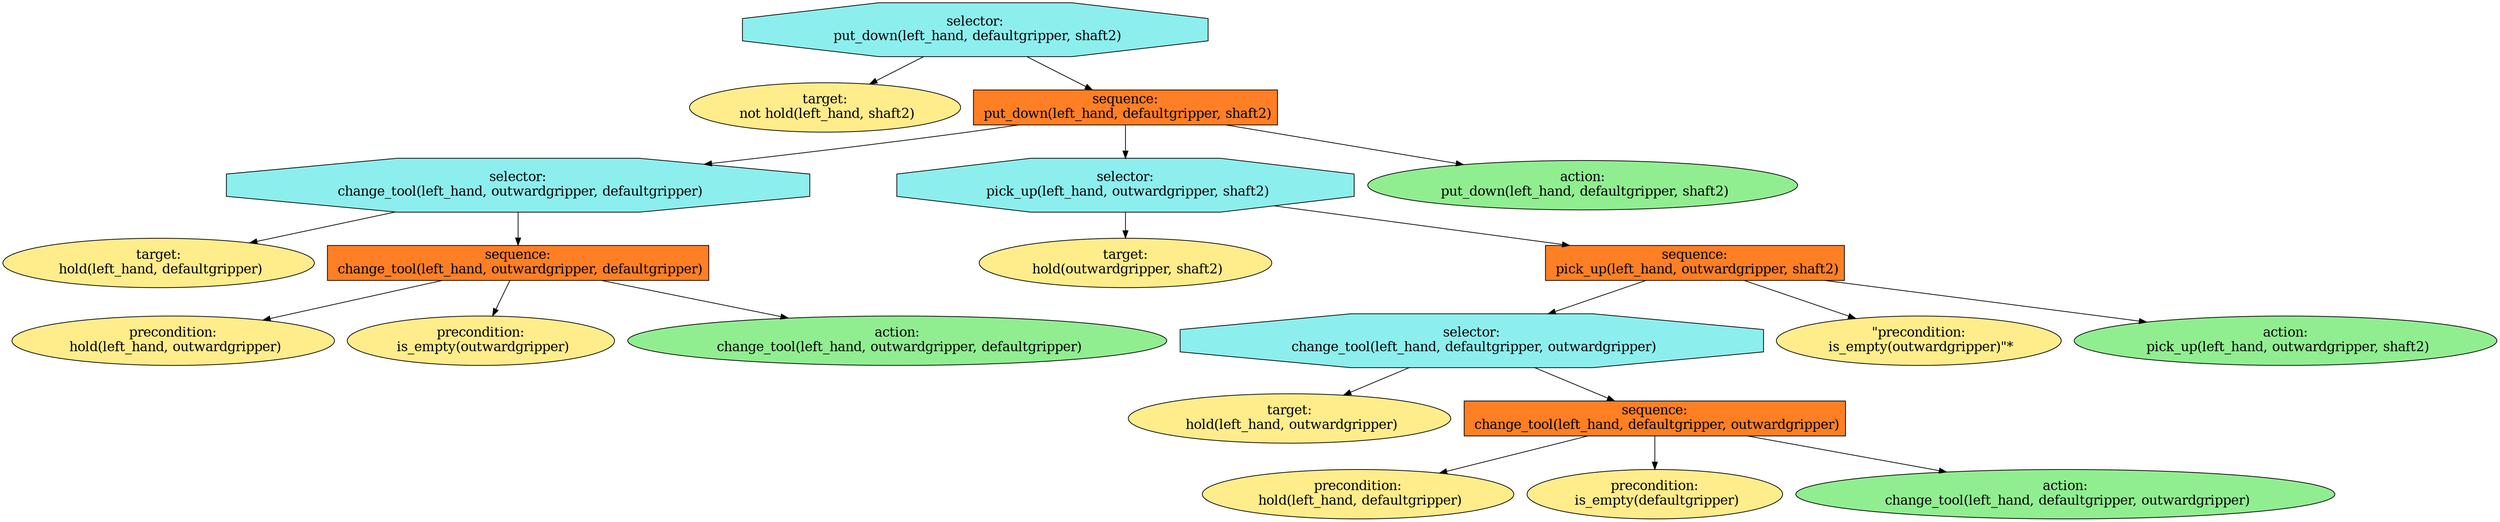 digraph pastafarianism {
ordering=out;
graph [fontname="times-roman"];
node [fontname="times-roman"];
edge [fontname="times-roman"];
"selector:
 put_down(left_hand, defaultgripper, shaft2)" [fillcolor=darkslategray2, fontcolor=black, fontsize=18, label="selector:
 put_down(left_hand, defaultgripper, shaft2)", shape=octagon, style=filled];
"target:
 not hold(left_hand, shaft2)" [fillcolor=lightgoldenrod1, fontcolor=black, fontsize=18, label="target:
 not hold(left_hand, shaft2)", shape=ellipse, style=filled];
"selector:
 put_down(left_hand, defaultgripper, shaft2)" -> "target:
 not hold(left_hand, shaft2)";
"sequence:
 put_down(left_hand, defaultgripper, shaft2)" [fillcolor=chocolate1, fontcolor=black, fontsize=18, label="sequence:
 put_down(left_hand, defaultgripper, shaft2)", shape=box, style=filled];
"selector:
 put_down(left_hand, defaultgripper, shaft2)" -> "sequence:
 put_down(left_hand, defaultgripper, shaft2)";
"selector:
 change_tool(left_hand, outwardgripper, defaultgripper)" [fillcolor=darkslategray2, fontcolor=black, fontsize=18, label="selector:
 change_tool(left_hand, outwardgripper, defaultgripper)", shape=octagon, style=filled];
"sequence:
 put_down(left_hand, defaultgripper, shaft2)" -> "selector:
 change_tool(left_hand, outwardgripper, defaultgripper)";
"target:
 hold(left_hand, defaultgripper)" [fillcolor=lightgoldenrod1, fontcolor=black, fontsize=18, label="target:
 hold(left_hand, defaultgripper)", shape=ellipse, style=filled];
"selector:
 change_tool(left_hand, outwardgripper, defaultgripper)" -> "target:
 hold(left_hand, defaultgripper)";
"sequence:
 change_tool(left_hand, outwardgripper, defaultgripper)" [fillcolor=chocolate1, fontcolor=black, fontsize=18, label="sequence:
 change_tool(left_hand, outwardgripper, defaultgripper)", shape=box, style=filled];
"selector:
 change_tool(left_hand, outwardgripper, defaultgripper)" -> "sequence:
 change_tool(left_hand, outwardgripper, defaultgripper)";
"precondition:
 hold(left_hand, outwardgripper)" [fillcolor=lightgoldenrod1, fontcolor=black, fontsize=18, label="precondition:
 hold(left_hand, outwardgripper)", shape=ellipse, style=filled];
"sequence:
 change_tool(left_hand, outwardgripper, defaultgripper)" -> "precondition:
 hold(left_hand, outwardgripper)";
"precondition:
 is_empty(outwardgripper)" [fillcolor=lightgoldenrod1, fontcolor=black, fontsize=18, label="precondition:
 is_empty(outwardgripper)", shape=ellipse, style=filled];
"sequence:
 change_tool(left_hand, outwardgripper, defaultgripper)" -> "precondition:
 is_empty(outwardgripper)";
"action:
 change_tool(left_hand, outwardgripper, defaultgripper)" [fillcolor=lightgreen, fontcolor=black, fontsize=18, label="action:
 change_tool(left_hand, outwardgripper, defaultgripper)", shape=ellipse, style=filled];
"sequence:
 change_tool(left_hand, outwardgripper, defaultgripper)" -> "action:
 change_tool(left_hand, outwardgripper, defaultgripper)";
"selector:
 pick_up(left_hand, outwardgripper, shaft2)" [fillcolor=darkslategray2, fontcolor=black, fontsize=18, label="selector:
 pick_up(left_hand, outwardgripper, shaft2)", shape=octagon, style=filled];
"sequence:
 put_down(left_hand, defaultgripper, shaft2)" -> "selector:
 pick_up(left_hand, outwardgripper, shaft2)";
"target:
 hold(outwardgripper, shaft2)" [fillcolor=lightgoldenrod1, fontcolor=black, fontsize=18, label="target:
 hold(outwardgripper, shaft2)", shape=ellipse, style=filled];
"selector:
 pick_up(left_hand, outwardgripper, shaft2)" -> "target:
 hold(outwardgripper, shaft2)";
"sequence:
 pick_up(left_hand, outwardgripper, shaft2)" [fillcolor=chocolate1, fontcolor=black, fontsize=18, label="sequence:
 pick_up(left_hand, outwardgripper, shaft2)", shape=box, style=filled];
"selector:
 pick_up(left_hand, outwardgripper, shaft2)" -> "sequence:
 pick_up(left_hand, outwardgripper, shaft2)";
"selector:
 change_tool(left_hand, defaultgripper, outwardgripper)" [fillcolor=darkslategray2, fontcolor=black, fontsize=18, label="selector:
 change_tool(left_hand, defaultgripper, outwardgripper)", shape=octagon, style=filled];
"sequence:
 pick_up(left_hand, outwardgripper, shaft2)" -> "selector:
 change_tool(left_hand, defaultgripper, outwardgripper)";
"target:
 hold(left_hand, outwardgripper)" [fillcolor=lightgoldenrod1, fontcolor=black, fontsize=18, label="target:
 hold(left_hand, outwardgripper)", shape=ellipse, style=filled];
"selector:
 change_tool(left_hand, defaultgripper, outwardgripper)" -> "target:
 hold(left_hand, outwardgripper)";
"sequence:
 change_tool(left_hand, defaultgripper, outwardgripper)" [fillcolor=chocolate1, fontcolor=black, fontsize=18, label="sequence:
 change_tool(left_hand, defaultgripper, outwardgripper)", shape=box, style=filled];
"selector:
 change_tool(left_hand, defaultgripper, outwardgripper)" -> "sequence:
 change_tool(left_hand, defaultgripper, outwardgripper)";
"precondition:
 hold(left_hand, defaultgripper)" [fillcolor=lightgoldenrod1, fontcolor=black, fontsize=18, label="precondition:
 hold(left_hand, defaultgripper)", shape=ellipse, style=filled];
"sequence:
 change_tool(left_hand, defaultgripper, outwardgripper)" -> "precondition:
 hold(left_hand, defaultgripper)";
"precondition:
 is_empty(defaultgripper)" [fillcolor=lightgoldenrod1, fontcolor=black, fontsize=18, label="precondition:
 is_empty(defaultgripper)", shape=ellipse, style=filled];
"sequence:
 change_tool(left_hand, defaultgripper, outwardgripper)" -> "precondition:
 is_empty(defaultgripper)";
"action:
 change_tool(left_hand, defaultgripper, outwardgripper)" [fillcolor=lightgreen, fontcolor=black, fontsize=18, label="action:
 change_tool(left_hand, defaultgripper, outwardgripper)", shape=ellipse, style=filled];
"sequence:
 change_tool(left_hand, defaultgripper, outwardgripper)" -> "action:
 change_tool(left_hand, defaultgripper, outwardgripper)";
"\"precondition:\n is_empty(outwardgripper)\"*" [fillcolor=lightgoldenrod1, fontcolor=black, fontsize=18, label="\"precondition:\n is_empty(outwardgripper)\"*", shape=ellipse, style=filled];
"sequence:
 pick_up(left_hand, outwardgripper, shaft2)" -> "\"precondition:\n is_empty(outwardgripper)\"*";
"action:
 pick_up(left_hand, outwardgripper, shaft2)" [fillcolor=lightgreen, fontcolor=black, fontsize=18, label="action:
 pick_up(left_hand, outwardgripper, shaft2)", shape=ellipse, style=filled];
"sequence:
 pick_up(left_hand, outwardgripper, shaft2)" -> "action:
 pick_up(left_hand, outwardgripper, shaft2)";
"action:
 put_down(left_hand, defaultgripper, shaft2)" [fillcolor=lightgreen, fontcolor=black, fontsize=18, label="action:
 put_down(left_hand, defaultgripper, shaft2)", shape=ellipse, style=filled];
"sequence:
 put_down(left_hand, defaultgripper, shaft2)" -> "action:
 put_down(left_hand, defaultgripper, shaft2)";
}
